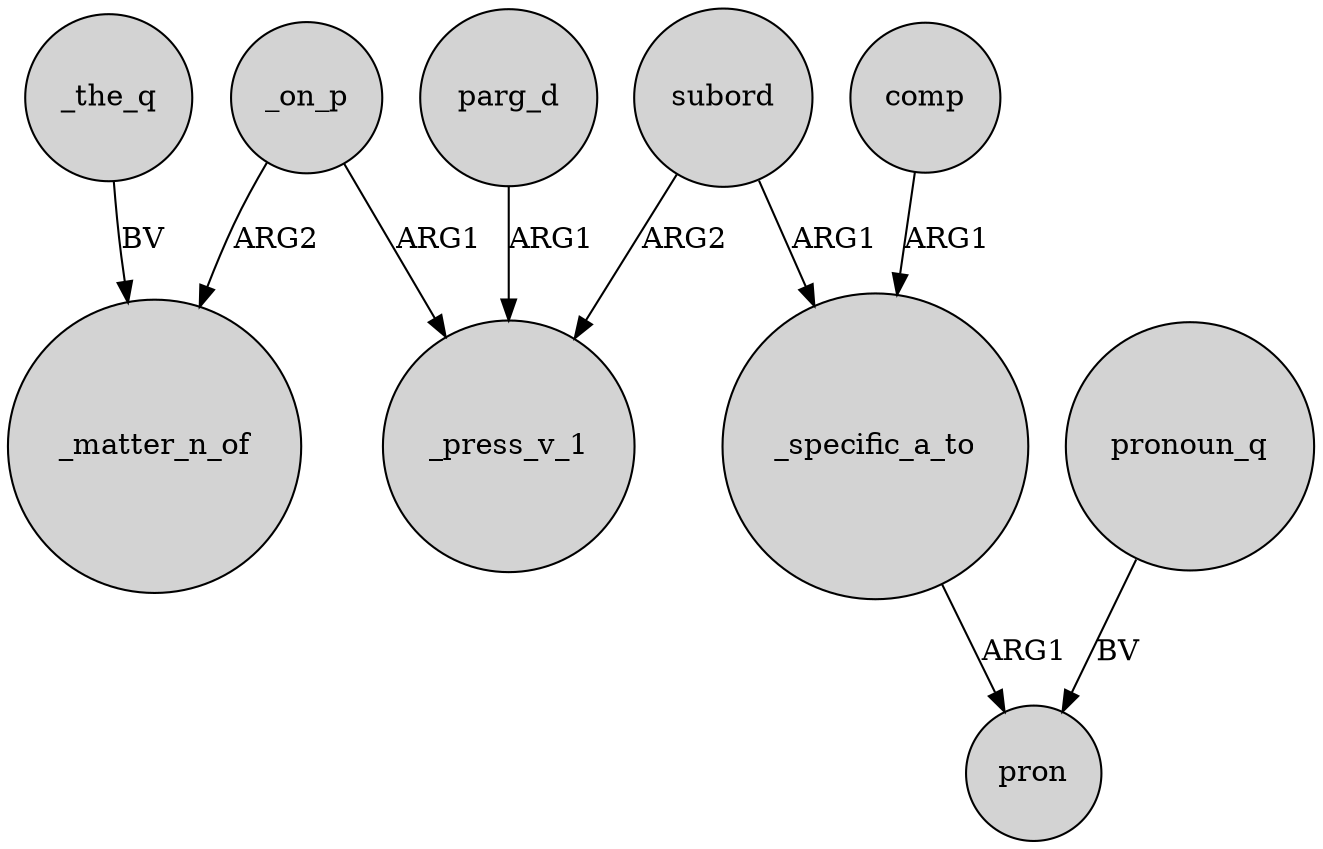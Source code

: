 digraph {
	node [shape=circle style=filled]
	_the_q -> _matter_n_of [label=BV]
	parg_d -> _press_v_1 [label=ARG1]
	comp -> _specific_a_to [label=ARG1]
	subord -> _press_v_1 [label=ARG2]
	subord -> _specific_a_to [label=ARG1]
	_on_p -> _matter_n_of [label=ARG2]
	_specific_a_to -> pron [label=ARG1]
	pronoun_q -> pron [label=BV]
	_on_p -> _press_v_1 [label=ARG1]
}
